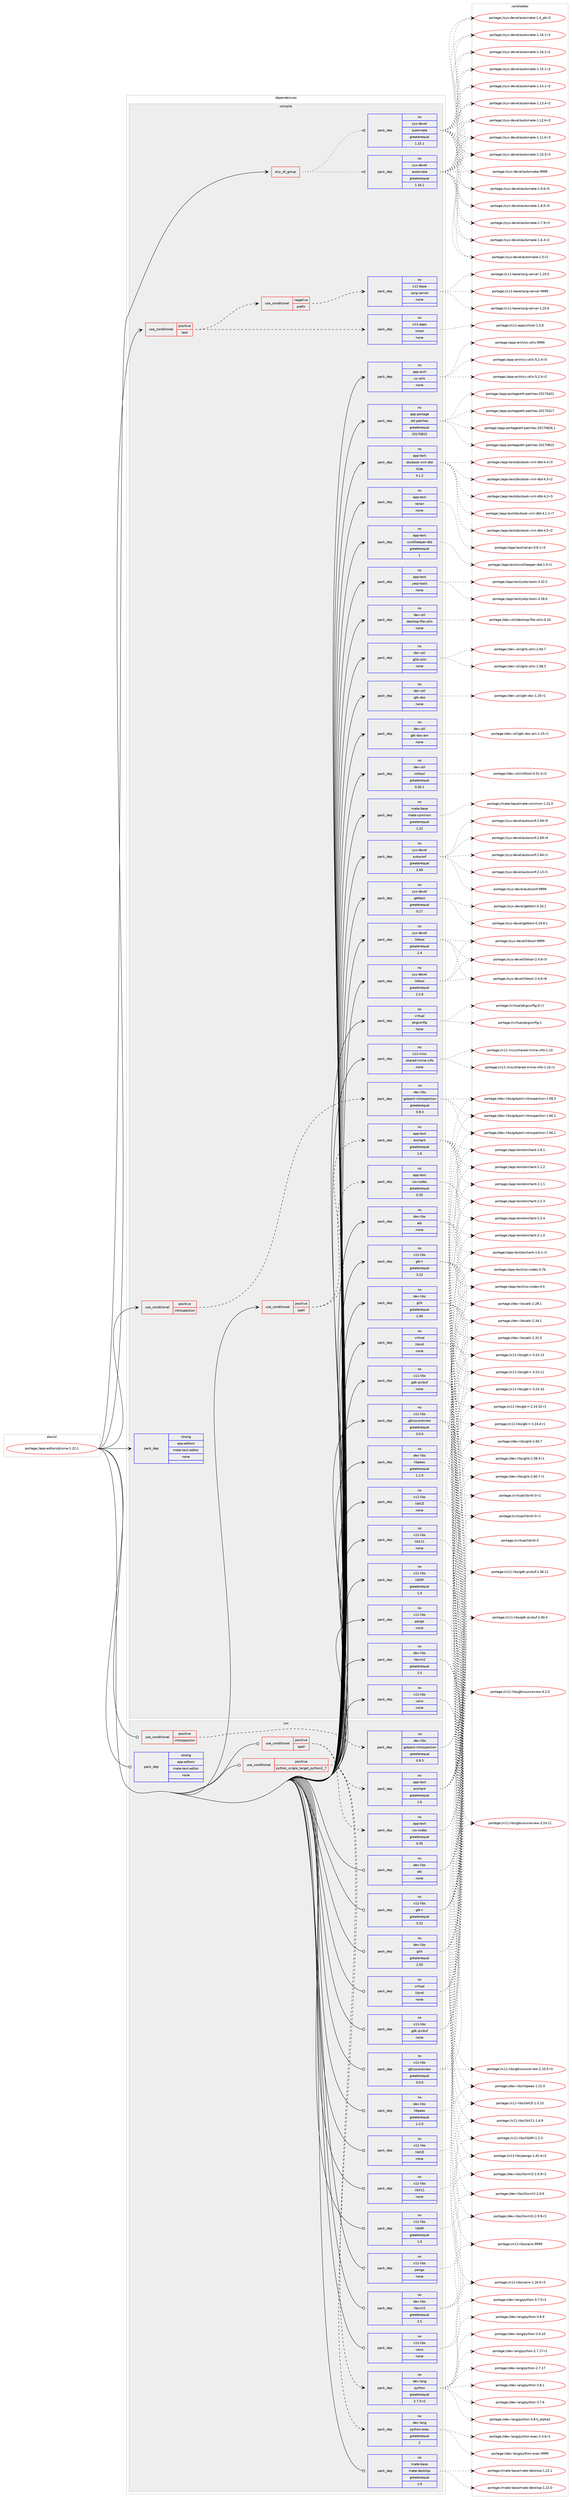 digraph prolog {

# *************
# Graph options
# *************

newrank=true;
concentrate=true;
compound=true;
graph [rankdir=LR,fontname=Helvetica,fontsize=10,ranksep=1.5];#, ranksep=2.5, nodesep=0.2];
edge  [arrowhead=vee];
node  [fontname=Helvetica,fontsize=10];

# **********
# The ebuild
# **********

subgraph cluster_leftcol {
color=gray;
label=<<i>ebuild</i>>;
id [label="portage://app-editors/pluma-1.22.1", color=red, width=4, href="../app-editors/pluma-1.22.1.svg"];
}

# ****************
# The dependencies
# ****************

subgraph cluster_midcol {
color=gray;
label=<<i>dependencies</i>>;
subgraph cluster_compile {
fillcolor="#eeeeee";
style=filled;
label=<<i>compile</i>>;
subgraph any8142 {
dependency635535 [label=<<TABLE BORDER="0" CELLBORDER="1" CELLSPACING="0" CELLPADDING="4"><TR><TD CELLPADDING="10">any_of_group</TD></TR></TABLE>>, shape=none, color=red];subgraph pack477410 {
dependency635536 [label=<<TABLE BORDER="0" CELLBORDER="1" CELLSPACING="0" CELLPADDING="4" WIDTH="220"><TR><TD ROWSPAN="6" CELLPADDING="30">pack_dep</TD></TR><TR><TD WIDTH="110">no</TD></TR><TR><TD>sys-devel</TD></TR><TR><TD>automake</TD></TR><TR><TD>greaterequal</TD></TR><TR><TD>1.16.1</TD></TR></TABLE>>, shape=none, color=blue];
}
dependency635535:e -> dependency635536:w [weight=20,style="dotted",arrowhead="oinv"];
subgraph pack477411 {
dependency635537 [label=<<TABLE BORDER="0" CELLBORDER="1" CELLSPACING="0" CELLPADDING="4" WIDTH="220"><TR><TD ROWSPAN="6" CELLPADDING="30">pack_dep</TD></TR><TR><TD WIDTH="110">no</TD></TR><TR><TD>sys-devel</TD></TR><TR><TD>automake</TD></TR><TR><TD>greaterequal</TD></TR><TR><TD>1.15.1</TD></TR></TABLE>>, shape=none, color=blue];
}
dependency635535:e -> dependency635537:w [weight=20,style="dotted",arrowhead="oinv"];
}
id:e -> dependency635535:w [weight=20,style="solid",arrowhead="vee"];
subgraph cond149694 {
dependency635538 [label=<<TABLE BORDER="0" CELLBORDER="1" CELLSPACING="0" CELLPADDING="4"><TR><TD ROWSPAN="3" CELLPADDING="10">use_conditional</TD></TR><TR><TD>positive</TD></TR><TR><TD>introspection</TD></TR></TABLE>>, shape=none, color=red];
subgraph pack477412 {
dependency635539 [label=<<TABLE BORDER="0" CELLBORDER="1" CELLSPACING="0" CELLPADDING="4" WIDTH="220"><TR><TD ROWSPAN="6" CELLPADDING="30">pack_dep</TD></TR><TR><TD WIDTH="110">no</TD></TR><TR><TD>dev-libs</TD></TR><TR><TD>gobject-introspection</TD></TR><TR><TD>greaterequal</TD></TR><TR><TD>0.9.3</TD></TR></TABLE>>, shape=none, color=blue];
}
dependency635538:e -> dependency635539:w [weight=20,style="dashed",arrowhead="vee"];
}
id:e -> dependency635538:w [weight=20,style="solid",arrowhead="vee"];
subgraph cond149695 {
dependency635540 [label=<<TABLE BORDER="0" CELLBORDER="1" CELLSPACING="0" CELLPADDING="4"><TR><TD ROWSPAN="3" CELLPADDING="10">use_conditional</TD></TR><TR><TD>positive</TD></TR><TR><TD>spell</TD></TR></TABLE>>, shape=none, color=red];
subgraph pack477413 {
dependency635541 [label=<<TABLE BORDER="0" CELLBORDER="1" CELLSPACING="0" CELLPADDING="4" WIDTH="220"><TR><TD ROWSPAN="6" CELLPADDING="30">pack_dep</TD></TR><TR><TD WIDTH="110">no</TD></TR><TR><TD>app-text</TD></TR><TR><TD>enchant</TD></TR><TR><TD>greaterequal</TD></TR><TR><TD>1.6</TD></TR></TABLE>>, shape=none, color=blue];
}
dependency635540:e -> dependency635541:w [weight=20,style="dashed",arrowhead="vee"];
subgraph pack477414 {
dependency635542 [label=<<TABLE BORDER="0" CELLBORDER="1" CELLSPACING="0" CELLPADDING="4" WIDTH="220"><TR><TD ROWSPAN="6" CELLPADDING="30">pack_dep</TD></TR><TR><TD WIDTH="110">no</TD></TR><TR><TD>app-text</TD></TR><TR><TD>iso-codes</TD></TR><TR><TD>greaterequal</TD></TR><TR><TD>0.35</TD></TR></TABLE>>, shape=none, color=blue];
}
dependency635540:e -> dependency635542:w [weight=20,style="dashed",arrowhead="vee"];
}
id:e -> dependency635540:w [weight=20,style="solid",arrowhead="vee"];
subgraph cond149696 {
dependency635543 [label=<<TABLE BORDER="0" CELLBORDER="1" CELLSPACING="0" CELLPADDING="4"><TR><TD ROWSPAN="3" CELLPADDING="10">use_conditional</TD></TR><TR><TD>positive</TD></TR><TR><TD>test</TD></TR></TABLE>>, shape=none, color=red];
subgraph cond149697 {
dependency635544 [label=<<TABLE BORDER="0" CELLBORDER="1" CELLSPACING="0" CELLPADDING="4"><TR><TD ROWSPAN="3" CELLPADDING="10">use_conditional</TD></TR><TR><TD>negative</TD></TR><TR><TD>prefix</TD></TR></TABLE>>, shape=none, color=red];
subgraph pack477415 {
dependency635545 [label=<<TABLE BORDER="0" CELLBORDER="1" CELLSPACING="0" CELLPADDING="4" WIDTH="220"><TR><TD ROWSPAN="6" CELLPADDING="30">pack_dep</TD></TR><TR><TD WIDTH="110">no</TD></TR><TR><TD>x11-base</TD></TR><TR><TD>xorg-server</TD></TR><TR><TD>none</TD></TR><TR><TD></TD></TR></TABLE>>, shape=none, color=blue];
}
dependency635544:e -> dependency635545:w [weight=20,style="dashed",arrowhead="vee"];
}
dependency635543:e -> dependency635544:w [weight=20,style="dashed",arrowhead="vee"];
subgraph pack477416 {
dependency635546 [label=<<TABLE BORDER="0" CELLBORDER="1" CELLSPACING="0" CELLPADDING="4" WIDTH="220"><TR><TD ROWSPAN="6" CELLPADDING="30">pack_dep</TD></TR><TR><TD WIDTH="110">no</TD></TR><TR><TD>x11-apps</TD></TR><TR><TD>xhost</TD></TR><TR><TD>none</TD></TR><TR><TD></TD></TR></TABLE>>, shape=none, color=blue];
}
dependency635543:e -> dependency635546:w [weight=20,style="dashed",arrowhead="vee"];
}
id:e -> dependency635543:w [weight=20,style="solid",arrowhead="vee"];
subgraph pack477417 {
dependency635547 [label=<<TABLE BORDER="0" CELLBORDER="1" CELLSPACING="0" CELLPADDING="4" WIDTH="220"><TR><TD ROWSPAN="6" CELLPADDING="30">pack_dep</TD></TR><TR><TD WIDTH="110">no</TD></TR><TR><TD>app-arch</TD></TR><TR><TD>xz-utils</TD></TR><TR><TD>none</TD></TR><TR><TD></TD></TR></TABLE>>, shape=none, color=blue];
}
id:e -> dependency635547:w [weight=20,style="solid",arrowhead="vee"];
subgraph pack477418 {
dependency635548 [label=<<TABLE BORDER="0" CELLBORDER="1" CELLSPACING="0" CELLPADDING="4" WIDTH="220"><TR><TD ROWSPAN="6" CELLPADDING="30">pack_dep</TD></TR><TR><TD WIDTH="110">no</TD></TR><TR><TD>app-portage</TD></TR><TR><TD>elt-patches</TD></TR><TR><TD>greaterequal</TD></TR><TR><TD>20170815</TD></TR></TABLE>>, shape=none, color=blue];
}
id:e -> dependency635548:w [weight=20,style="solid",arrowhead="vee"];
subgraph pack477419 {
dependency635549 [label=<<TABLE BORDER="0" CELLBORDER="1" CELLSPACING="0" CELLPADDING="4" WIDTH="220"><TR><TD ROWSPAN="6" CELLPADDING="30">pack_dep</TD></TR><TR><TD WIDTH="110">no</TD></TR><TR><TD>app-text</TD></TR><TR><TD>docbook-xml-dtd</TD></TR><TR><TD>tilde</TD></TR><TR><TD>4.1.2</TD></TR></TABLE>>, shape=none, color=blue];
}
id:e -> dependency635549:w [weight=20,style="solid",arrowhead="vee"];
subgraph pack477420 {
dependency635550 [label=<<TABLE BORDER="0" CELLBORDER="1" CELLSPACING="0" CELLPADDING="4" WIDTH="220"><TR><TD ROWSPAN="6" CELLPADDING="30">pack_dep</TD></TR><TR><TD WIDTH="110">no</TD></TR><TR><TD>app-text</TD></TR><TR><TD>rarian</TD></TR><TR><TD>none</TD></TR><TR><TD></TD></TR></TABLE>>, shape=none, color=blue];
}
id:e -> dependency635550:w [weight=20,style="solid",arrowhead="vee"];
subgraph pack477421 {
dependency635551 [label=<<TABLE BORDER="0" CELLBORDER="1" CELLSPACING="0" CELLPADDING="4" WIDTH="220"><TR><TD ROWSPAN="6" CELLPADDING="30">pack_dep</TD></TR><TR><TD WIDTH="110">no</TD></TR><TR><TD>app-text</TD></TR><TR><TD>scrollkeeper-dtd</TD></TR><TR><TD>greaterequal</TD></TR><TR><TD>1</TD></TR></TABLE>>, shape=none, color=blue];
}
id:e -> dependency635551:w [weight=20,style="solid",arrowhead="vee"];
subgraph pack477422 {
dependency635552 [label=<<TABLE BORDER="0" CELLBORDER="1" CELLSPACING="0" CELLPADDING="4" WIDTH="220"><TR><TD ROWSPAN="6" CELLPADDING="30">pack_dep</TD></TR><TR><TD WIDTH="110">no</TD></TR><TR><TD>app-text</TD></TR><TR><TD>yelp-tools</TD></TR><TR><TD>none</TD></TR><TR><TD></TD></TR></TABLE>>, shape=none, color=blue];
}
id:e -> dependency635552:w [weight=20,style="solid",arrowhead="vee"];
subgraph pack477423 {
dependency635553 [label=<<TABLE BORDER="0" CELLBORDER="1" CELLSPACING="0" CELLPADDING="4" WIDTH="220"><TR><TD ROWSPAN="6" CELLPADDING="30">pack_dep</TD></TR><TR><TD WIDTH="110">no</TD></TR><TR><TD>dev-libs</TD></TR><TR><TD>atk</TD></TR><TR><TD>none</TD></TR><TR><TD></TD></TR></TABLE>>, shape=none, color=blue];
}
id:e -> dependency635553:w [weight=20,style="solid",arrowhead="vee"];
subgraph pack477424 {
dependency635554 [label=<<TABLE BORDER="0" CELLBORDER="1" CELLSPACING="0" CELLPADDING="4" WIDTH="220"><TR><TD ROWSPAN="6" CELLPADDING="30">pack_dep</TD></TR><TR><TD WIDTH="110">no</TD></TR><TR><TD>dev-libs</TD></TR><TR><TD>glib</TD></TR><TR><TD>greaterequal</TD></TR><TR><TD>2.50</TD></TR></TABLE>>, shape=none, color=blue];
}
id:e -> dependency635554:w [weight=20,style="solid",arrowhead="vee"];
subgraph pack477425 {
dependency635555 [label=<<TABLE BORDER="0" CELLBORDER="1" CELLSPACING="0" CELLPADDING="4" WIDTH="220"><TR><TD ROWSPAN="6" CELLPADDING="30">pack_dep</TD></TR><TR><TD WIDTH="110">no</TD></TR><TR><TD>dev-libs</TD></TR><TR><TD>libpeas</TD></TR><TR><TD>greaterequal</TD></TR><TR><TD>1.2.0</TD></TR></TABLE>>, shape=none, color=blue];
}
id:e -> dependency635555:w [weight=20,style="solid",arrowhead="vee"];
subgraph pack477426 {
dependency635556 [label=<<TABLE BORDER="0" CELLBORDER="1" CELLSPACING="0" CELLPADDING="4" WIDTH="220"><TR><TD ROWSPAN="6" CELLPADDING="30">pack_dep</TD></TR><TR><TD WIDTH="110">no</TD></TR><TR><TD>dev-libs</TD></TR><TR><TD>libxml2</TD></TR><TR><TD>greaterequal</TD></TR><TR><TD>2.5</TD></TR></TABLE>>, shape=none, color=blue];
}
id:e -> dependency635556:w [weight=20,style="solid",arrowhead="vee"];
subgraph pack477427 {
dependency635557 [label=<<TABLE BORDER="0" CELLBORDER="1" CELLSPACING="0" CELLPADDING="4" WIDTH="220"><TR><TD ROWSPAN="6" CELLPADDING="30">pack_dep</TD></TR><TR><TD WIDTH="110">no</TD></TR><TR><TD>dev-util</TD></TR><TR><TD>desktop-file-utils</TD></TR><TR><TD>none</TD></TR><TR><TD></TD></TR></TABLE>>, shape=none, color=blue];
}
id:e -> dependency635557:w [weight=20,style="solid",arrowhead="vee"];
subgraph pack477428 {
dependency635558 [label=<<TABLE BORDER="0" CELLBORDER="1" CELLSPACING="0" CELLPADDING="4" WIDTH="220"><TR><TD ROWSPAN="6" CELLPADDING="30">pack_dep</TD></TR><TR><TD WIDTH="110">no</TD></TR><TR><TD>dev-util</TD></TR><TR><TD>glib-utils</TD></TR><TR><TD>none</TD></TR><TR><TD></TD></TR></TABLE>>, shape=none, color=blue];
}
id:e -> dependency635558:w [weight=20,style="solid",arrowhead="vee"];
subgraph pack477429 {
dependency635559 [label=<<TABLE BORDER="0" CELLBORDER="1" CELLSPACING="0" CELLPADDING="4" WIDTH="220"><TR><TD ROWSPAN="6" CELLPADDING="30">pack_dep</TD></TR><TR><TD WIDTH="110">no</TD></TR><TR><TD>dev-util</TD></TR><TR><TD>gtk-doc</TD></TR><TR><TD>none</TD></TR><TR><TD></TD></TR></TABLE>>, shape=none, color=blue];
}
id:e -> dependency635559:w [weight=20,style="solid",arrowhead="vee"];
subgraph pack477430 {
dependency635560 [label=<<TABLE BORDER="0" CELLBORDER="1" CELLSPACING="0" CELLPADDING="4" WIDTH="220"><TR><TD ROWSPAN="6" CELLPADDING="30">pack_dep</TD></TR><TR><TD WIDTH="110">no</TD></TR><TR><TD>dev-util</TD></TR><TR><TD>gtk-doc-am</TD></TR><TR><TD>none</TD></TR><TR><TD></TD></TR></TABLE>>, shape=none, color=blue];
}
id:e -> dependency635560:w [weight=20,style="solid",arrowhead="vee"];
subgraph pack477431 {
dependency635561 [label=<<TABLE BORDER="0" CELLBORDER="1" CELLSPACING="0" CELLPADDING="4" WIDTH="220"><TR><TD ROWSPAN="6" CELLPADDING="30">pack_dep</TD></TR><TR><TD WIDTH="110">no</TD></TR><TR><TD>dev-util</TD></TR><TR><TD>intltool</TD></TR><TR><TD>greaterequal</TD></TR><TR><TD>0.50.1</TD></TR></TABLE>>, shape=none, color=blue];
}
id:e -> dependency635561:w [weight=20,style="solid",arrowhead="vee"];
subgraph pack477432 {
dependency635562 [label=<<TABLE BORDER="0" CELLBORDER="1" CELLSPACING="0" CELLPADDING="4" WIDTH="220"><TR><TD ROWSPAN="6" CELLPADDING="30">pack_dep</TD></TR><TR><TD WIDTH="110">no</TD></TR><TR><TD>mate-base</TD></TR><TR><TD>mate-common</TD></TR><TR><TD>greaterequal</TD></TR><TR><TD>1.22</TD></TR></TABLE>>, shape=none, color=blue];
}
id:e -> dependency635562:w [weight=20,style="solid",arrowhead="vee"];
subgraph pack477433 {
dependency635563 [label=<<TABLE BORDER="0" CELLBORDER="1" CELLSPACING="0" CELLPADDING="4" WIDTH="220"><TR><TD ROWSPAN="6" CELLPADDING="30">pack_dep</TD></TR><TR><TD WIDTH="110">no</TD></TR><TR><TD>sys-devel</TD></TR><TR><TD>autoconf</TD></TR><TR><TD>greaterequal</TD></TR><TR><TD>2.69</TD></TR></TABLE>>, shape=none, color=blue];
}
id:e -> dependency635563:w [weight=20,style="solid",arrowhead="vee"];
subgraph pack477434 {
dependency635564 [label=<<TABLE BORDER="0" CELLBORDER="1" CELLSPACING="0" CELLPADDING="4" WIDTH="220"><TR><TD ROWSPAN="6" CELLPADDING="30">pack_dep</TD></TR><TR><TD WIDTH="110">no</TD></TR><TR><TD>sys-devel</TD></TR><TR><TD>gettext</TD></TR><TR><TD>greaterequal</TD></TR><TR><TD>0.17</TD></TR></TABLE>>, shape=none, color=blue];
}
id:e -> dependency635564:w [weight=20,style="solid",arrowhead="vee"];
subgraph pack477435 {
dependency635565 [label=<<TABLE BORDER="0" CELLBORDER="1" CELLSPACING="0" CELLPADDING="4" WIDTH="220"><TR><TD ROWSPAN="6" CELLPADDING="30">pack_dep</TD></TR><TR><TD WIDTH="110">no</TD></TR><TR><TD>sys-devel</TD></TR><TR><TD>libtool</TD></TR><TR><TD>greaterequal</TD></TR><TR><TD>2.2.6</TD></TR></TABLE>>, shape=none, color=blue];
}
id:e -> dependency635565:w [weight=20,style="solid",arrowhead="vee"];
subgraph pack477436 {
dependency635566 [label=<<TABLE BORDER="0" CELLBORDER="1" CELLSPACING="0" CELLPADDING="4" WIDTH="220"><TR><TD ROWSPAN="6" CELLPADDING="30">pack_dep</TD></TR><TR><TD WIDTH="110">no</TD></TR><TR><TD>sys-devel</TD></TR><TR><TD>libtool</TD></TR><TR><TD>greaterequal</TD></TR><TR><TD>2.4</TD></TR></TABLE>>, shape=none, color=blue];
}
id:e -> dependency635566:w [weight=20,style="solid",arrowhead="vee"];
subgraph pack477437 {
dependency635567 [label=<<TABLE BORDER="0" CELLBORDER="1" CELLSPACING="0" CELLPADDING="4" WIDTH="220"><TR><TD ROWSPAN="6" CELLPADDING="30">pack_dep</TD></TR><TR><TD WIDTH="110">no</TD></TR><TR><TD>virtual</TD></TR><TR><TD>libintl</TD></TR><TR><TD>none</TD></TR><TR><TD></TD></TR></TABLE>>, shape=none, color=blue];
}
id:e -> dependency635567:w [weight=20,style="solid",arrowhead="vee"];
subgraph pack477438 {
dependency635568 [label=<<TABLE BORDER="0" CELLBORDER="1" CELLSPACING="0" CELLPADDING="4" WIDTH="220"><TR><TD ROWSPAN="6" CELLPADDING="30">pack_dep</TD></TR><TR><TD WIDTH="110">no</TD></TR><TR><TD>virtual</TD></TR><TR><TD>pkgconfig</TD></TR><TR><TD>none</TD></TR><TR><TD></TD></TR></TABLE>>, shape=none, color=blue];
}
id:e -> dependency635568:w [weight=20,style="solid",arrowhead="vee"];
subgraph pack477439 {
dependency635569 [label=<<TABLE BORDER="0" CELLBORDER="1" CELLSPACING="0" CELLPADDING="4" WIDTH="220"><TR><TD ROWSPAN="6" CELLPADDING="30">pack_dep</TD></TR><TR><TD WIDTH="110">no</TD></TR><TR><TD>x11-libs</TD></TR><TR><TD>cairo</TD></TR><TR><TD>none</TD></TR><TR><TD></TD></TR></TABLE>>, shape=none, color=blue];
}
id:e -> dependency635569:w [weight=20,style="solid",arrowhead="vee"];
subgraph pack477440 {
dependency635570 [label=<<TABLE BORDER="0" CELLBORDER="1" CELLSPACING="0" CELLPADDING="4" WIDTH="220"><TR><TD ROWSPAN="6" CELLPADDING="30">pack_dep</TD></TR><TR><TD WIDTH="110">no</TD></TR><TR><TD>x11-libs</TD></TR><TR><TD>gdk-pixbuf</TD></TR><TR><TD>none</TD></TR><TR><TD></TD></TR></TABLE>>, shape=none, color=blue];
}
id:e -> dependency635570:w [weight=20,style="solid",arrowhead="vee"];
subgraph pack477441 {
dependency635571 [label=<<TABLE BORDER="0" CELLBORDER="1" CELLSPACING="0" CELLPADDING="4" WIDTH="220"><TR><TD ROWSPAN="6" CELLPADDING="30">pack_dep</TD></TR><TR><TD WIDTH="110">no</TD></TR><TR><TD>x11-libs</TD></TR><TR><TD>gtk+</TD></TR><TR><TD>greaterequal</TD></TR><TR><TD>3.22</TD></TR></TABLE>>, shape=none, color=blue];
}
id:e -> dependency635571:w [weight=20,style="solid",arrowhead="vee"];
subgraph pack477442 {
dependency635572 [label=<<TABLE BORDER="0" CELLBORDER="1" CELLSPACING="0" CELLPADDING="4" WIDTH="220"><TR><TD ROWSPAN="6" CELLPADDING="30">pack_dep</TD></TR><TR><TD WIDTH="110">no</TD></TR><TR><TD>x11-libs</TD></TR><TR><TD>gtksourceview</TD></TR><TR><TD>greaterequal</TD></TR><TR><TD>3.0.0</TD></TR></TABLE>>, shape=none, color=blue];
}
id:e -> dependency635572:w [weight=20,style="solid",arrowhead="vee"];
subgraph pack477443 {
dependency635573 [label=<<TABLE BORDER="0" CELLBORDER="1" CELLSPACING="0" CELLPADDING="4" WIDTH="220"><TR><TD ROWSPAN="6" CELLPADDING="30">pack_dep</TD></TR><TR><TD WIDTH="110">no</TD></TR><TR><TD>x11-libs</TD></TR><TR><TD>libICE</TD></TR><TR><TD>none</TD></TR><TR><TD></TD></TR></TABLE>>, shape=none, color=blue];
}
id:e -> dependency635573:w [weight=20,style="solid",arrowhead="vee"];
subgraph pack477444 {
dependency635574 [label=<<TABLE BORDER="0" CELLBORDER="1" CELLSPACING="0" CELLPADDING="4" WIDTH="220"><TR><TD ROWSPAN="6" CELLPADDING="30">pack_dep</TD></TR><TR><TD WIDTH="110">no</TD></TR><TR><TD>x11-libs</TD></TR><TR><TD>libSM</TD></TR><TR><TD>greaterequal</TD></TR><TR><TD>1.0</TD></TR></TABLE>>, shape=none, color=blue];
}
id:e -> dependency635574:w [weight=20,style="solid",arrowhead="vee"];
subgraph pack477445 {
dependency635575 [label=<<TABLE BORDER="0" CELLBORDER="1" CELLSPACING="0" CELLPADDING="4" WIDTH="220"><TR><TD ROWSPAN="6" CELLPADDING="30">pack_dep</TD></TR><TR><TD WIDTH="110">no</TD></TR><TR><TD>x11-libs</TD></TR><TR><TD>libX11</TD></TR><TR><TD>none</TD></TR><TR><TD></TD></TR></TABLE>>, shape=none, color=blue];
}
id:e -> dependency635575:w [weight=20,style="solid",arrowhead="vee"];
subgraph pack477446 {
dependency635576 [label=<<TABLE BORDER="0" CELLBORDER="1" CELLSPACING="0" CELLPADDING="4" WIDTH="220"><TR><TD ROWSPAN="6" CELLPADDING="30">pack_dep</TD></TR><TR><TD WIDTH="110">no</TD></TR><TR><TD>x11-libs</TD></TR><TR><TD>pango</TD></TR><TR><TD>none</TD></TR><TR><TD></TD></TR></TABLE>>, shape=none, color=blue];
}
id:e -> dependency635576:w [weight=20,style="solid",arrowhead="vee"];
subgraph pack477447 {
dependency635577 [label=<<TABLE BORDER="0" CELLBORDER="1" CELLSPACING="0" CELLPADDING="4" WIDTH="220"><TR><TD ROWSPAN="6" CELLPADDING="30">pack_dep</TD></TR><TR><TD WIDTH="110">no</TD></TR><TR><TD>x11-misc</TD></TR><TR><TD>shared-mime-info</TD></TR><TR><TD>none</TD></TR><TR><TD></TD></TR></TABLE>>, shape=none, color=blue];
}
id:e -> dependency635577:w [weight=20,style="solid",arrowhead="vee"];
subgraph pack477448 {
dependency635578 [label=<<TABLE BORDER="0" CELLBORDER="1" CELLSPACING="0" CELLPADDING="4" WIDTH="220"><TR><TD ROWSPAN="6" CELLPADDING="30">pack_dep</TD></TR><TR><TD WIDTH="110">strong</TD></TR><TR><TD>app-editors</TD></TR><TR><TD>mate-text-editor</TD></TR><TR><TD>none</TD></TR><TR><TD></TD></TR></TABLE>>, shape=none, color=blue];
}
id:e -> dependency635578:w [weight=20,style="solid",arrowhead="vee"];
}
subgraph cluster_compileandrun {
fillcolor="#eeeeee";
style=filled;
label=<<i>compile and run</i>>;
}
subgraph cluster_run {
fillcolor="#eeeeee";
style=filled;
label=<<i>run</i>>;
subgraph cond149698 {
dependency635579 [label=<<TABLE BORDER="0" CELLBORDER="1" CELLSPACING="0" CELLPADDING="4"><TR><TD ROWSPAN="3" CELLPADDING="10">use_conditional</TD></TR><TR><TD>positive</TD></TR><TR><TD>introspection</TD></TR></TABLE>>, shape=none, color=red];
subgraph pack477449 {
dependency635580 [label=<<TABLE BORDER="0" CELLBORDER="1" CELLSPACING="0" CELLPADDING="4" WIDTH="220"><TR><TD ROWSPAN="6" CELLPADDING="30">pack_dep</TD></TR><TR><TD WIDTH="110">no</TD></TR><TR><TD>dev-libs</TD></TR><TR><TD>gobject-introspection</TD></TR><TR><TD>greaterequal</TD></TR><TR><TD>0.9.3</TD></TR></TABLE>>, shape=none, color=blue];
}
dependency635579:e -> dependency635580:w [weight=20,style="dashed",arrowhead="vee"];
}
id:e -> dependency635579:w [weight=20,style="solid",arrowhead="odot"];
subgraph cond149699 {
dependency635581 [label=<<TABLE BORDER="0" CELLBORDER="1" CELLSPACING="0" CELLPADDING="4"><TR><TD ROWSPAN="3" CELLPADDING="10">use_conditional</TD></TR><TR><TD>positive</TD></TR><TR><TD>python_single_target_python2_7</TD></TR></TABLE>>, shape=none, color=red];
subgraph pack477450 {
dependency635582 [label=<<TABLE BORDER="0" CELLBORDER="1" CELLSPACING="0" CELLPADDING="4" WIDTH="220"><TR><TD ROWSPAN="6" CELLPADDING="30">pack_dep</TD></TR><TR><TD WIDTH="110">no</TD></TR><TR><TD>dev-lang</TD></TR><TR><TD>python</TD></TR><TR><TD>greaterequal</TD></TR><TR><TD>2.7.5-r2</TD></TR></TABLE>>, shape=none, color=blue];
}
dependency635581:e -> dependency635582:w [weight=20,style="dashed",arrowhead="vee"];
subgraph pack477451 {
dependency635583 [label=<<TABLE BORDER="0" CELLBORDER="1" CELLSPACING="0" CELLPADDING="4" WIDTH="220"><TR><TD ROWSPAN="6" CELLPADDING="30">pack_dep</TD></TR><TR><TD WIDTH="110">no</TD></TR><TR><TD>dev-lang</TD></TR><TR><TD>python-exec</TD></TR><TR><TD>greaterequal</TD></TR><TR><TD>2</TD></TR></TABLE>>, shape=none, color=blue];
}
dependency635581:e -> dependency635583:w [weight=20,style="dashed",arrowhead="vee"];
}
id:e -> dependency635581:w [weight=20,style="solid",arrowhead="odot"];
subgraph cond149700 {
dependency635584 [label=<<TABLE BORDER="0" CELLBORDER="1" CELLSPACING="0" CELLPADDING="4"><TR><TD ROWSPAN="3" CELLPADDING="10">use_conditional</TD></TR><TR><TD>positive</TD></TR><TR><TD>spell</TD></TR></TABLE>>, shape=none, color=red];
subgraph pack477452 {
dependency635585 [label=<<TABLE BORDER="0" CELLBORDER="1" CELLSPACING="0" CELLPADDING="4" WIDTH="220"><TR><TD ROWSPAN="6" CELLPADDING="30">pack_dep</TD></TR><TR><TD WIDTH="110">no</TD></TR><TR><TD>app-text</TD></TR><TR><TD>enchant</TD></TR><TR><TD>greaterequal</TD></TR><TR><TD>1.6</TD></TR></TABLE>>, shape=none, color=blue];
}
dependency635584:e -> dependency635585:w [weight=20,style="dashed",arrowhead="vee"];
subgraph pack477453 {
dependency635586 [label=<<TABLE BORDER="0" CELLBORDER="1" CELLSPACING="0" CELLPADDING="4" WIDTH="220"><TR><TD ROWSPAN="6" CELLPADDING="30">pack_dep</TD></TR><TR><TD WIDTH="110">no</TD></TR><TR><TD>app-text</TD></TR><TR><TD>iso-codes</TD></TR><TR><TD>greaterequal</TD></TR><TR><TD>0.35</TD></TR></TABLE>>, shape=none, color=blue];
}
dependency635584:e -> dependency635586:w [weight=20,style="dashed",arrowhead="vee"];
}
id:e -> dependency635584:w [weight=20,style="solid",arrowhead="odot"];
subgraph pack477454 {
dependency635587 [label=<<TABLE BORDER="0" CELLBORDER="1" CELLSPACING="0" CELLPADDING="4" WIDTH="220"><TR><TD ROWSPAN="6" CELLPADDING="30">pack_dep</TD></TR><TR><TD WIDTH="110">no</TD></TR><TR><TD>dev-libs</TD></TR><TR><TD>atk</TD></TR><TR><TD>none</TD></TR><TR><TD></TD></TR></TABLE>>, shape=none, color=blue];
}
id:e -> dependency635587:w [weight=20,style="solid",arrowhead="odot"];
subgraph pack477455 {
dependency635588 [label=<<TABLE BORDER="0" CELLBORDER="1" CELLSPACING="0" CELLPADDING="4" WIDTH="220"><TR><TD ROWSPAN="6" CELLPADDING="30">pack_dep</TD></TR><TR><TD WIDTH="110">no</TD></TR><TR><TD>dev-libs</TD></TR><TR><TD>glib</TD></TR><TR><TD>greaterequal</TD></TR><TR><TD>2.50</TD></TR></TABLE>>, shape=none, color=blue];
}
id:e -> dependency635588:w [weight=20,style="solid",arrowhead="odot"];
subgraph pack477456 {
dependency635589 [label=<<TABLE BORDER="0" CELLBORDER="1" CELLSPACING="0" CELLPADDING="4" WIDTH="220"><TR><TD ROWSPAN="6" CELLPADDING="30">pack_dep</TD></TR><TR><TD WIDTH="110">no</TD></TR><TR><TD>dev-libs</TD></TR><TR><TD>libpeas</TD></TR><TR><TD>greaterequal</TD></TR><TR><TD>1.2.0</TD></TR></TABLE>>, shape=none, color=blue];
}
id:e -> dependency635589:w [weight=20,style="solid",arrowhead="odot"];
subgraph pack477457 {
dependency635590 [label=<<TABLE BORDER="0" CELLBORDER="1" CELLSPACING="0" CELLPADDING="4" WIDTH="220"><TR><TD ROWSPAN="6" CELLPADDING="30">pack_dep</TD></TR><TR><TD WIDTH="110">no</TD></TR><TR><TD>dev-libs</TD></TR><TR><TD>libxml2</TD></TR><TR><TD>greaterequal</TD></TR><TR><TD>2.5</TD></TR></TABLE>>, shape=none, color=blue];
}
id:e -> dependency635590:w [weight=20,style="solid",arrowhead="odot"];
subgraph pack477458 {
dependency635591 [label=<<TABLE BORDER="0" CELLBORDER="1" CELLSPACING="0" CELLPADDING="4" WIDTH="220"><TR><TD ROWSPAN="6" CELLPADDING="30">pack_dep</TD></TR><TR><TD WIDTH="110">no</TD></TR><TR><TD>mate-base</TD></TR><TR><TD>mate-desktop</TD></TR><TR><TD>greaterequal</TD></TR><TR><TD>1.9</TD></TR></TABLE>>, shape=none, color=blue];
}
id:e -> dependency635591:w [weight=20,style="solid",arrowhead="odot"];
subgraph pack477459 {
dependency635592 [label=<<TABLE BORDER="0" CELLBORDER="1" CELLSPACING="0" CELLPADDING="4" WIDTH="220"><TR><TD ROWSPAN="6" CELLPADDING="30">pack_dep</TD></TR><TR><TD WIDTH="110">no</TD></TR><TR><TD>virtual</TD></TR><TR><TD>libintl</TD></TR><TR><TD>none</TD></TR><TR><TD></TD></TR></TABLE>>, shape=none, color=blue];
}
id:e -> dependency635592:w [weight=20,style="solid",arrowhead="odot"];
subgraph pack477460 {
dependency635593 [label=<<TABLE BORDER="0" CELLBORDER="1" CELLSPACING="0" CELLPADDING="4" WIDTH="220"><TR><TD ROWSPAN="6" CELLPADDING="30">pack_dep</TD></TR><TR><TD WIDTH="110">no</TD></TR><TR><TD>x11-libs</TD></TR><TR><TD>cairo</TD></TR><TR><TD>none</TD></TR><TR><TD></TD></TR></TABLE>>, shape=none, color=blue];
}
id:e -> dependency635593:w [weight=20,style="solid",arrowhead="odot"];
subgraph pack477461 {
dependency635594 [label=<<TABLE BORDER="0" CELLBORDER="1" CELLSPACING="0" CELLPADDING="4" WIDTH="220"><TR><TD ROWSPAN="6" CELLPADDING="30">pack_dep</TD></TR><TR><TD WIDTH="110">no</TD></TR><TR><TD>x11-libs</TD></TR><TR><TD>gdk-pixbuf</TD></TR><TR><TD>none</TD></TR><TR><TD></TD></TR></TABLE>>, shape=none, color=blue];
}
id:e -> dependency635594:w [weight=20,style="solid",arrowhead="odot"];
subgraph pack477462 {
dependency635595 [label=<<TABLE BORDER="0" CELLBORDER="1" CELLSPACING="0" CELLPADDING="4" WIDTH="220"><TR><TD ROWSPAN="6" CELLPADDING="30">pack_dep</TD></TR><TR><TD WIDTH="110">no</TD></TR><TR><TD>x11-libs</TD></TR><TR><TD>gtk+</TD></TR><TR><TD>greaterequal</TD></TR><TR><TD>3.22</TD></TR></TABLE>>, shape=none, color=blue];
}
id:e -> dependency635595:w [weight=20,style="solid",arrowhead="odot"];
subgraph pack477463 {
dependency635596 [label=<<TABLE BORDER="0" CELLBORDER="1" CELLSPACING="0" CELLPADDING="4" WIDTH="220"><TR><TD ROWSPAN="6" CELLPADDING="30">pack_dep</TD></TR><TR><TD WIDTH="110">no</TD></TR><TR><TD>x11-libs</TD></TR><TR><TD>gtksourceview</TD></TR><TR><TD>greaterequal</TD></TR><TR><TD>3.0.0</TD></TR></TABLE>>, shape=none, color=blue];
}
id:e -> dependency635596:w [weight=20,style="solid",arrowhead="odot"];
subgraph pack477464 {
dependency635597 [label=<<TABLE BORDER="0" CELLBORDER="1" CELLSPACING="0" CELLPADDING="4" WIDTH="220"><TR><TD ROWSPAN="6" CELLPADDING="30">pack_dep</TD></TR><TR><TD WIDTH="110">no</TD></TR><TR><TD>x11-libs</TD></TR><TR><TD>libICE</TD></TR><TR><TD>none</TD></TR><TR><TD></TD></TR></TABLE>>, shape=none, color=blue];
}
id:e -> dependency635597:w [weight=20,style="solid",arrowhead="odot"];
subgraph pack477465 {
dependency635598 [label=<<TABLE BORDER="0" CELLBORDER="1" CELLSPACING="0" CELLPADDING="4" WIDTH="220"><TR><TD ROWSPAN="6" CELLPADDING="30">pack_dep</TD></TR><TR><TD WIDTH="110">no</TD></TR><TR><TD>x11-libs</TD></TR><TR><TD>libSM</TD></TR><TR><TD>greaterequal</TD></TR><TR><TD>1.0</TD></TR></TABLE>>, shape=none, color=blue];
}
id:e -> dependency635598:w [weight=20,style="solid",arrowhead="odot"];
subgraph pack477466 {
dependency635599 [label=<<TABLE BORDER="0" CELLBORDER="1" CELLSPACING="0" CELLPADDING="4" WIDTH="220"><TR><TD ROWSPAN="6" CELLPADDING="30">pack_dep</TD></TR><TR><TD WIDTH="110">no</TD></TR><TR><TD>x11-libs</TD></TR><TR><TD>libX11</TD></TR><TR><TD>none</TD></TR><TR><TD></TD></TR></TABLE>>, shape=none, color=blue];
}
id:e -> dependency635599:w [weight=20,style="solid",arrowhead="odot"];
subgraph pack477467 {
dependency635600 [label=<<TABLE BORDER="0" CELLBORDER="1" CELLSPACING="0" CELLPADDING="4" WIDTH="220"><TR><TD ROWSPAN="6" CELLPADDING="30">pack_dep</TD></TR><TR><TD WIDTH="110">no</TD></TR><TR><TD>x11-libs</TD></TR><TR><TD>pango</TD></TR><TR><TD>none</TD></TR><TR><TD></TD></TR></TABLE>>, shape=none, color=blue];
}
id:e -> dependency635600:w [weight=20,style="solid",arrowhead="odot"];
subgraph pack477468 {
dependency635601 [label=<<TABLE BORDER="0" CELLBORDER="1" CELLSPACING="0" CELLPADDING="4" WIDTH="220"><TR><TD ROWSPAN="6" CELLPADDING="30">pack_dep</TD></TR><TR><TD WIDTH="110">strong</TD></TR><TR><TD>app-editors</TD></TR><TR><TD>mate-text-editor</TD></TR><TR><TD>none</TD></TR><TR><TD></TD></TR></TABLE>>, shape=none, color=blue];
}
id:e -> dependency635601:w [weight=20,style="solid",arrowhead="odot"];
}
}

# **************
# The candidates
# **************

subgraph cluster_choices {
rank=same;
color=gray;
label=<<i>candidates</i>>;

subgraph choice477410 {
color=black;
nodesep=1;
choice115121115451001011181011084797117116111109971071014557575757 [label="portage://sys-devel/automake-9999", color=red, width=4,href="../sys-devel/automake-9999.svg"];
choice115121115451001011181011084797117116111109971071014549465746544511453 [label="portage://sys-devel/automake-1.9.6-r5", color=red, width=4,href="../sys-devel/automake-1.9.6-r5.svg"];
choice115121115451001011181011084797117116111109971071014549465646534511453 [label="portage://sys-devel/automake-1.8.5-r5", color=red, width=4,href="../sys-devel/automake-1.8.5-r5.svg"];
choice115121115451001011181011084797117116111109971071014549465546574511451 [label="portage://sys-devel/automake-1.7.9-r3", color=red, width=4,href="../sys-devel/automake-1.7.9-r3.svg"];
choice115121115451001011181011084797117116111109971071014549465446514511450 [label="portage://sys-devel/automake-1.6.3-r2", color=red, width=4,href="../sys-devel/automake-1.6.3-r2.svg"];
choice11512111545100101118101108479711711611110997107101454946534511450 [label="portage://sys-devel/automake-1.5-r2", color=red, width=4,href="../sys-devel/automake-1.5-r2.svg"];
choice115121115451001011181011084797117116111109971071014549465295112544511450 [label="portage://sys-devel/automake-1.4_p6-r2", color=red, width=4,href="../sys-devel/automake-1.4_p6-r2.svg"];
choice11512111545100101118101108479711711611110997107101454946495446494511450 [label="portage://sys-devel/automake-1.16.1-r2", color=red, width=4,href="../sys-devel/automake-1.16.1-r2.svg"];
choice11512111545100101118101108479711711611110997107101454946495446494511449 [label="portage://sys-devel/automake-1.16.1-r1", color=red, width=4,href="../sys-devel/automake-1.16.1-r1.svg"];
choice11512111545100101118101108479711711611110997107101454946495346494511450 [label="portage://sys-devel/automake-1.15.1-r2", color=red, width=4,href="../sys-devel/automake-1.15.1-r2.svg"];
choice11512111545100101118101108479711711611110997107101454946495246494511450 [label="portage://sys-devel/automake-1.14.1-r2", color=red, width=4,href="../sys-devel/automake-1.14.1-r2.svg"];
choice11512111545100101118101108479711711611110997107101454946495146524511450 [label="portage://sys-devel/automake-1.13.4-r2", color=red, width=4,href="../sys-devel/automake-1.13.4-r2.svg"];
choice11512111545100101118101108479711711611110997107101454946495046544511450 [label="portage://sys-devel/automake-1.12.6-r2", color=red, width=4,href="../sys-devel/automake-1.12.6-r2.svg"];
choice11512111545100101118101108479711711611110997107101454946494946544511451 [label="portage://sys-devel/automake-1.11.6-r3", color=red, width=4,href="../sys-devel/automake-1.11.6-r3.svg"];
choice11512111545100101118101108479711711611110997107101454946494846514511451 [label="portage://sys-devel/automake-1.10.3-r3", color=red, width=4,href="../sys-devel/automake-1.10.3-r3.svg"];
dependency635536:e -> choice115121115451001011181011084797117116111109971071014557575757:w [style=dotted,weight="100"];
dependency635536:e -> choice115121115451001011181011084797117116111109971071014549465746544511453:w [style=dotted,weight="100"];
dependency635536:e -> choice115121115451001011181011084797117116111109971071014549465646534511453:w [style=dotted,weight="100"];
dependency635536:e -> choice115121115451001011181011084797117116111109971071014549465546574511451:w [style=dotted,weight="100"];
dependency635536:e -> choice115121115451001011181011084797117116111109971071014549465446514511450:w [style=dotted,weight="100"];
dependency635536:e -> choice11512111545100101118101108479711711611110997107101454946534511450:w [style=dotted,weight="100"];
dependency635536:e -> choice115121115451001011181011084797117116111109971071014549465295112544511450:w [style=dotted,weight="100"];
dependency635536:e -> choice11512111545100101118101108479711711611110997107101454946495446494511450:w [style=dotted,weight="100"];
dependency635536:e -> choice11512111545100101118101108479711711611110997107101454946495446494511449:w [style=dotted,weight="100"];
dependency635536:e -> choice11512111545100101118101108479711711611110997107101454946495346494511450:w [style=dotted,weight="100"];
dependency635536:e -> choice11512111545100101118101108479711711611110997107101454946495246494511450:w [style=dotted,weight="100"];
dependency635536:e -> choice11512111545100101118101108479711711611110997107101454946495146524511450:w [style=dotted,weight="100"];
dependency635536:e -> choice11512111545100101118101108479711711611110997107101454946495046544511450:w [style=dotted,weight="100"];
dependency635536:e -> choice11512111545100101118101108479711711611110997107101454946494946544511451:w [style=dotted,weight="100"];
dependency635536:e -> choice11512111545100101118101108479711711611110997107101454946494846514511451:w [style=dotted,weight="100"];
}
subgraph choice477411 {
color=black;
nodesep=1;
choice115121115451001011181011084797117116111109971071014557575757 [label="portage://sys-devel/automake-9999", color=red, width=4,href="../sys-devel/automake-9999.svg"];
choice115121115451001011181011084797117116111109971071014549465746544511453 [label="portage://sys-devel/automake-1.9.6-r5", color=red, width=4,href="../sys-devel/automake-1.9.6-r5.svg"];
choice115121115451001011181011084797117116111109971071014549465646534511453 [label="portage://sys-devel/automake-1.8.5-r5", color=red, width=4,href="../sys-devel/automake-1.8.5-r5.svg"];
choice115121115451001011181011084797117116111109971071014549465546574511451 [label="portage://sys-devel/automake-1.7.9-r3", color=red, width=4,href="../sys-devel/automake-1.7.9-r3.svg"];
choice115121115451001011181011084797117116111109971071014549465446514511450 [label="portage://sys-devel/automake-1.6.3-r2", color=red, width=4,href="../sys-devel/automake-1.6.3-r2.svg"];
choice11512111545100101118101108479711711611110997107101454946534511450 [label="portage://sys-devel/automake-1.5-r2", color=red, width=4,href="../sys-devel/automake-1.5-r2.svg"];
choice115121115451001011181011084797117116111109971071014549465295112544511450 [label="portage://sys-devel/automake-1.4_p6-r2", color=red, width=4,href="../sys-devel/automake-1.4_p6-r2.svg"];
choice11512111545100101118101108479711711611110997107101454946495446494511450 [label="portage://sys-devel/automake-1.16.1-r2", color=red, width=4,href="../sys-devel/automake-1.16.1-r2.svg"];
choice11512111545100101118101108479711711611110997107101454946495446494511449 [label="portage://sys-devel/automake-1.16.1-r1", color=red, width=4,href="../sys-devel/automake-1.16.1-r1.svg"];
choice11512111545100101118101108479711711611110997107101454946495346494511450 [label="portage://sys-devel/automake-1.15.1-r2", color=red, width=4,href="../sys-devel/automake-1.15.1-r2.svg"];
choice11512111545100101118101108479711711611110997107101454946495246494511450 [label="portage://sys-devel/automake-1.14.1-r2", color=red, width=4,href="../sys-devel/automake-1.14.1-r2.svg"];
choice11512111545100101118101108479711711611110997107101454946495146524511450 [label="portage://sys-devel/automake-1.13.4-r2", color=red, width=4,href="../sys-devel/automake-1.13.4-r2.svg"];
choice11512111545100101118101108479711711611110997107101454946495046544511450 [label="portage://sys-devel/automake-1.12.6-r2", color=red, width=4,href="../sys-devel/automake-1.12.6-r2.svg"];
choice11512111545100101118101108479711711611110997107101454946494946544511451 [label="portage://sys-devel/automake-1.11.6-r3", color=red, width=4,href="../sys-devel/automake-1.11.6-r3.svg"];
choice11512111545100101118101108479711711611110997107101454946494846514511451 [label="portage://sys-devel/automake-1.10.3-r3", color=red, width=4,href="../sys-devel/automake-1.10.3-r3.svg"];
dependency635537:e -> choice115121115451001011181011084797117116111109971071014557575757:w [style=dotted,weight="100"];
dependency635537:e -> choice115121115451001011181011084797117116111109971071014549465746544511453:w [style=dotted,weight="100"];
dependency635537:e -> choice115121115451001011181011084797117116111109971071014549465646534511453:w [style=dotted,weight="100"];
dependency635537:e -> choice115121115451001011181011084797117116111109971071014549465546574511451:w [style=dotted,weight="100"];
dependency635537:e -> choice115121115451001011181011084797117116111109971071014549465446514511450:w [style=dotted,weight="100"];
dependency635537:e -> choice11512111545100101118101108479711711611110997107101454946534511450:w [style=dotted,weight="100"];
dependency635537:e -> choice115121115451001011181011084797117116111109971071014549465295112544511450:w [style=dotted,weight="100"];
dependency635537:e -> choice11512111545100101118101108479711711611110997107101454946495446494511450:w [style=dotted,weight="100"];
dependency635537:e -> choice11512111545100101118101108479711711611110997107101454946495446494511449:w [style=dotted,weight="100"];
dependency635537:e -> choice11512111545100101118101108479711711611110997107101454946495346494511450:w [style=dotted,weight="100"];
dependency635537:e -> choice11512111545100101118101108479711711611110997107101454946495246494511450:w [style=dotted,weight="100"];
dependency635537:e -> choice11512111545100101118101108479711711611110997107101454946495146524511450:w [style=dotted,weight="100"];
dependency635537:e -> choice11512111545100101118101108479711711611110997107101454946495046544511450:w [style=dotted,weight="100"];
dependency635537:e -> choice11512111545100101118101108479711711611110997107101454946494946544511451:w [style=dotted,weight="100"];
dependency635537:e -> choice11512111545100101118101108479711711611110997107101454946494846514511451:w [style=dotted,weight="100"];
}
subgraph choice477412 {
color=black;
nodesep=1;
choice1001011184510810598115471031119810610199116451051101161141111151121019911610511111045494654484650 [label="portage://dev-libs/gobject-introspection-1.60.2", color=red, width=4,href="../dev-libs/gobject-introspection-1.60.2.svg"];
choice1001011184510810598115471031119810610199116451051101161141111151121019911610511111045494653564651 [label="portage://dev-libs/gobject-introspection-1.58.3", color=red, width=4,href="../dev-libs/gobject-introspection-1.58.3.svg"];
choice1001011184510810598115471031119810610199116451051101161141111151121019911610511111045494653544649 [label="portage://dev-libs/gobject-introspection-1.56.1", color=red, width=4,href="../dev-libs/gobject-introspection-1.56.1.svg"];
dependency635539:e -> choice1001011184510810598115471031119810610199116451051101161141111151121019911610511111045494654484650:w [style=dotted,weight="100"];
dependency635539:e -> choice1001011184510810598115471031119810610199116451051101161141111151121019911610511111045494653564651:w [style=dotted,weight="100"];
dependency635539:e -> choice1001011184510810598115471031119810610199116451051101161141111151121019911610511111045494653544649:w [style=dotted,weight="100"];
}
subgraph choice477413 {
color=black;
nodesep=1;
choice9711211245116101120116471011109910497110116455046504652 [label="portage://app-text/enchant-2.2.4", color=red, width=4,href="../app-text/enchant-2.2.4.svg"];
choice9711211245116101120116471011109910497110116455046504651 [label="portage://app-text/enchant-2.2.3", color=red, width=4,href="../app-text/enchant-2.2.3.svg"];
choice9711211245116101120116471011109910497110116455046494650 [label="portage://app-text/enchant-2.1.2", color=red, width=4,href="../app-text/enchant-2.1.2.svg"];
choice9711211245116101120116471011109910497110116455046494649 [label="portage://app-text/enchant-2.1.1", color=red, width=4,href="../app-text/enchant-2.1.1.svg"];
choice9711211245116101120116471011109910497110116455046494648 [label="portage://app-text/enchant-2.1.0", color=red, width=4,href="../app-text/enchant-2.1.0.svg"];
choice97112112451161011201164710111099104971101164549465446494511449 [label="portage://app-text/enchant-1.6.1-r1", color=red, width=4,href="../app-text/enchant-1.6.1-r1.svg"];
choice9711211245116101120116471011109910497110116454946544649 [label="portage://app-text/enchant-1.6.1", color=red, width=4,href="../app-text/enchant-1.6.1.svg"];
dependency635541:e -> choice9711211245116101120116471011109910497110116455046504652:w [style=dotted,weight="100"];
dependency635541:e -> choice9711211245116101120116471011109910497110116455046504651:w [style=dotted,weight="100"];
dependency635541:e -> choice9711211245116101120116471011109910497110116455046494650:w [style=dotted,weight="100"];
dependency635541:e -> choice9711211245116101120116471011109910497110116455046494649:w [style=dotted,weight="100"];
dependency635541:e -> choice9711211245116101120116471011109910497110116455046494648:w [style=dotted,weight="100"];
dependency635541:e -> choice97112112451161011201164710111099104971101164549465446494511449:w [style=dotted,weight="100"];
dependency635541:e -> choice9711211245116101120116471011109910497110116454946544649:w [style=dotted,weight="100"];
}
subgraph choice477414 {
color=black;
nodesep=1;
choice971121124511610112011647105115111459911110010111545524652 [label="portage://app-text/iso-codes-4.4", color=red, width=4,href="../app-text/iso-codes-4.4.svg"];
choice97112112451161011201164710511511145991111001011154551465554 [label="portage://app-text/iso-codes-3.76", color=red, width=4,href="../app-text/iso-codes-3.76.svg"];
dependency635542:e -> choice971121124511610112011647105115111459911110010111545524652:w [style=dotted,weight="100"];
dependency635542:e -> choice97112112451161011201164710511511145991111001011154551465554:w [style=dotted,weight="100"];
}
subgraph choice477415 {
color=black;
nodesep=1;
choice120494945989711510147120111114103451151011141181011144557575757 [label="portage://x11-base/xorg-server-9999", color=red, width=4,href="../x11-base/xorg-server-9999.svg"];
choice1204949459897115101471201111141034511510111411810111445494650484654 [label="portage://x11-base/xorg-server-1.20.6", color=red, width=4,href="../x11-base/xorg-server-1.20.6.svg"];
choice1204949459897115101471201111141034511510111411810111445494650484653 [label="portage://x11-base/xorg-server-1.20.5", color=red, width=4,href="../x11-base/xorg-server-1.20.5.svg"];
dependency635545:e -> choice120494945989711510147120111114103451151011141181011144557575757:w [style=dotted,weight="100"];
dependency635545:e -> choice1204949459897115101471201111141034511510111411810111445494650484654:w [style=dotted,weight="100"];
dependency635545:e -> choice1204949459897115101471201111141034511510111411810111445494650484653:w [style=dotted,weight="100"];
}
subgraph choice477416 {
color=black;
nodesep=1;
choice1204949459711211211547120104111115116454946484656 [label="portage://x11-apps/xhost-1.0.8", color=red, width=4,href="../x11-apps/xhost-1.0.8.svg"];
dependency635546:e -> choice1204949459711211211547120104111115116454946484656:w [style=dotted,weight="100"];
}
subgraph choice477417 {
color=black;
nodesep=1;
choice9711211245971149910447120122451171161051081154557575757 [label="portage://app-arch/xz-utils-9999", color=red, width=4,href="../app-arch/xz-utils-9999.svg"];
choice9711211245971149910447120122451171161051081154553465046524511451 [label="portage://app-arch/xz-utils-5.2.4-r3", color=red, width=4,href="../app-arch/xz-utils-5.2.4-r3.svg"];
choice9711211245971149910447120122451171161051081154553465046524511450 [label="portage://app-arch/xz-utils-5.2.4-r2", color=red, width=4,href="../app-arch/xz-utils-5.2.4-r2.svg"];
dependency635547:e -> choice9711211245971149910447120122451171161051081154557575757:w [style=dotted,weight="100"];
dependency635547:e -> choice9711211245971149910447120122451171161051081154553465046524511451:w [style=dotted,weight="100"];
dependency635547:e -> choice9711211245971149910447120122451171161051081154553465046524511450:w [style=dotted,weight="100"];
}
subgraph choice477418 {
color=black;
nodesep=1;
choice971121124511211111411697103101471011081164511297116991041011154550484955485650544649 [label="portage://app-portage/elt-patches-20170826.1", color=red, width=4,href="../app-portage/elt-patches-20170826.1.svg"];
choice97112112451121111141169710310147101108116451129711699104101115455048495548564953 [label="portage://app-portage/elt-patches-20170815", color=red, width=4,href="../app-portage/elt-patches-20170815.svg"];
choice97112112451121111141169710310147101108116451129711699104101115455048495548525050 [label="portage://app-portage/elt-patches-20170422", color=red, width=4,href="../app-portage/elt-patches-20170422.svg"];
choice97112112451121111141169710310147101108116451129711699104101115455048495548514955 [label="portage://app-portage/elt-patches-20170317", color=red, width=4,href="../app-portage/elt-patches-20170317.svg"];
dependency635548:e -> choice971121124511211111411697103101471011081164511297116991041011154550484955485650544649:w [style=dotted,weight="100"];
dependency635548:e -> choice97112112451121111141169710310147101108116451129711699104101115455048495548564953:w [style=dotted,weight="100"];
dependency635548:e -> choice97112112451121111141169710310147101108116451129711699104101115455048495548525050:w [style=dotted,weight="100"];
dependency635548:e -> choice97112112451121111141169710310147101108116451129711699104101115455048495548514955:w [style=dotted,weight="100"];
}
subgraph choice477419 {
color=black;
nodesep=1;
choice97112112451161011201164710011199981111111074512010910845100116100455246534511450 [label="portage://app-text/docbook-xml-dtd-4.5-r2", color=red, width=4,href="../app-text/docbook-xml-dtd-4.5-r2.svg"];
choice97112112451161011201164710011199981111111074512010910845100116100455246524511451 [label="portage://app-text/docbook-xml-dtd-4.4-r3", color=red, width=4,href="../app-text/docbook-xml-dtd-4.4-r3.svg"];
choice97112112451161011201164710011199981111111074512010910845100116100455246514511450 [label="portage://app-text/docbook-xml-dtd-4.3-r2", color=red, width=4,href="../app-text/docbook-xml-dtd-4.3-r2.svg"];
choice97112112451161011201164710011199981111111074512010910845100116100455246504511451 [label="portage://app-text/docbook-xml-dtd-4.2-r3", color=red, width=4,href="../app-text/docbook-xml-dtd-4.2-r3.svg"];
choice971121124511610112011647100111999811111110745120109108451001161004552464946504511455 [label="portage://app-text/docbook-xml-dtd-4.1.2-r7", color=red, width=4,href="../app-text/docbook-xml-dtd-4.1.2-r7.svg"];
dependency635549:e -> choice97112112451161011201164710011199981111111074512010910845100116100455246534511450:w [style=dotted,weight="100"];
dependency635549:e -> choice97112112451161011201164710011199981111111074512010910845100116100455246524511451:w [style=dotted,weight="100"];
dependency635549:e -> choice97112112451161011201164710011199981111111074512010910845100116100455246514511450:w [style=dotted,weight="100"];
dependency635549:e -> choice97112112451161011201164710011199981111111074512010910845100116100455246504511451:w [style=dotted,weight="100"];
dependency635549:e -> choice971121124511610112011647100111999811111110745120109108451001161004552464946504511455:w [style=dotted,weight="100"];
}
subgraph choice477420 {
color=black;
nodesep=1;
choice97112112451161011201164711497114105971104548465646494511451 [label="portage://app-text/rarian-0.8.1-r3", color=red, width=4,href="../app-text/rarian-0.8.1-r3.svg"];
dependency635550:e -> choice97112112451161011201164711497114105971104548465646494511451:w [style=dotted,weight="100"];
}
subgraph choice477421 {
color=black;
nodesep=1;
choice9711211245116101120116471159911411110810810710110111210111445100116100454946484511449 [label="portage://app-text/scrollkeeper-dtd-1.0-r1", color=red, width=4,href="../app-text/scrollkeeper-dtd-1.0-r1.svg"];
dependency635551:e -> choice9711211245116101120116471159911411110810810710110111210111445100116100454946484511449:w [style=dotted,weight="100"];
}
subgraph choice477422 {
color=black;
nodesep=1;
choice9711211245116101120116471211011081124511611111110811545514651504650 [label="portage://app-text/yelp-tools-3.32.2", color=red, width=4,href="../app-text/yelp-tools-3.32.2.svg"];
choice9711211245116101120116471211011081124511611111110811545514649564648 [label="portage://app-text/yelp-tools-3.18.0", color=red, width=4,href="../app-text/yelp-tools-3.18.0.svg"];
dependency635552:e -> choice9711211245116101120116471211011081124511611111110811545514651504650:w [style=dotted,weight="100"];
dependency635552:e -> choice9711211245116101120116471211011081124511611111110811545514649564648:w [style=dotted,weight="100"];
}
subgraph choice477423 {
color=black;
nodesep=1;
choice1001011184510810598115479711610745504651524649 [label="portage://dev-libs/atk-2.34.1", color=red, width=4,href="../dev-libs/atk-2.34.1.svg"];
choice1001011184510810598115479711610745504651504648 [label="portage://dev-libs/atk-2.32.0", color=red, width=4,href="../dev-libs/atk-2.32.0.svg"];
choice1001011184510810598115479711610745504650564649 [label="portage://dev-libs/atk-2.28.1", color=red, width=4,href="../dev-libs/atk-2.28.1.svg"];
dependency635553:e -> choice1001011184510810598115479711610745504651524649:w [style=dotted,weight="100"];
dependency635553:e -> choice1001011184510810598115479711610745504651504648:w [style=dotted,weight="100"];
dependency635553:e -> choice1001011184510810598115479711610745504650564649:w [style=dotted,weight="100"];
}
subgraph choice477424 {
color=black;
nodesep=1;
choice10010111845108105981154710310810598455046544846554511449 [label="portage://dev-libs/glib-2.60.7-r1", color=red, width=4,href="../dev-libs/glib-2.60.7-r1.svg"];
choice1001011184510810598115471031081059845504654484655 [label="portage://dev-libs/glib-2.60.7", color=red, width=4,href="../dev-libs/glib-2.60.7.svg"];
choice10010111845108105981154710310810598455046535646514511449 [label="portage://dev-libs/glib-2.58.3-r1", color=red, width=4,href="../dev-libs/glib-2.58.3-r1.svg"];
dependency635554:e -> choice10010111845108105981154710310810598455046544846554511449:w [style=dotted,weight="100"];
dependency635554:e -> choice1001011184510810598115471031081059845504654484655:w [style=dotted,weight="100"];
dependency635554:e -> choice10010111845108105981154710310810598455046535646514511449:w [style=dotted,weight="100"];
}
subgraph choice477425 {
color=black;
nodesep=1;
choice100101118451081059811547108105981121019711545494650504648 [label="portage://dev-libs/libpeas-1.22.0", color=red, width=4,href="../dev-libs/libpeas-1.22.0.svg"];
dependency635555:e -> choice100101118451081059811547108105981121019711545494650504648:w [style=dotted,weight="100"];
}
subgraph choice477426 {
color=black;
nodesep=1;
choice10010111845108105981154710810598120109108504550465746574511451 [label="portage://dev-libs/libxml2-2.9.9-r3", color=red, width=4,href="../dev-libs/libxml2-2.9.9-r3.svg"];
choice10010111845108105981154710810598120109108504550465746574511450 [label="portage://dev-libs/libxml2-2.9.9-r2", color=red, width=4,href="../dev-libs/libxml2-2.9.9-r2.svg"];
choice1001011184510810598115471081059812010910850455046574657 [label="portage://dev-libs/libxml2-2.9.9", color=red, width=4,href="../dev-libs/libxml2-2.9.9.svg"];
dependency635556:e -> choice10010111845108105981154710810598120109108504550465746574511451:w [style=dotted,weight="100"];
dependency635556:e -> choice10010111845108105981154710810598120109108504550465746574511450:w [style=dotted,weight="100"];
dependency635556:e -> choice1001011184510810598115471081059812010910850455046574657:w [style=dotted,weight="100"];
}
subgraph choice477427 {
color=black;
nodesep=1;
choice100101118451171161051084710010111510711611111245102105108101451171161051081154548465052 [label="portage://dev-util/desktop-file-utils-0.24", color=red, width=4,href="../dev-util/desktop-file-utils-0.24.svg"];
dependency635557:e -> choice100101118451171161051084710010111510711611111245102105108101451171161051081154548465052:w [style=dotted,weight="100"];
}
subgraph choice477428 {
color=black;
nodesep=1;
choice1001011184511711610510847103108105984511711610510811545504654484655 [label="portage://dev-util/glib-utils-2.60.7", color=red, width=4,href="../dev-util/glib-utils-2.60.7.svg"];
choice1001011184511711610510847103108105984511711610510811545504653564651 [label="portage://dev-util/glib-utils-2.58.3", color=red, width=4,href="../dev-util/glib-utils-2.58.3.svg"];
dependency635558:e -> choice1001011184511711610510847103108105984511711610510811545504654484655:w [style=dotted,weight="100"];
dependency635558:e -> choice1001011184511711610510847103108105984511711610510811545504653564651:w [style=dotted,weight="100"];
}
subgraph choice477429 {
color=black;
nodesep=1;
choice1001011184511711610510847103116107451001119945494650534511449 [label="portage://dev-util/gtk-doc-1.25-r1", color=red, width=4,href="../dev-util/gtk-doc-1.25-r1.svg"];
dependency635559:e -> choice1001011184511711610510847103116107451001119945494650534511449:w [style=dotted,weight="100"];
}
subgraph choice477430 {
color=black;
nodesep=1;
choice10010111845117116105108471031161074510011199459710945494650534511449 [label="portage://dev-util/gtk-doc-am-1.25-r1", color=red, width=4,href="../dev-util/gtk-doc-am-1.25-r1.svg"];
dependency635560:e -> choice10010111845117116105108471031161074510011199459710945494650534511449:w [style=dotted,weight="100"];
}
subgraph choice477431 {
color=black;
nodesep=1;
choice1001011184511711610510847105110116108116111111108454846534946484511450 [label="portage://dev-util/intltool-0.51.0-r2", color=red, width=4,href="../dev-util/intltool-0.51.0-r2.svg"];
dependency635561:e -> choice1001011184511711610510847105110116108116111111108454846534946484511450:w [style=dotted,weight="100"];
}
subgraph choice477432 {
color=black;
nodesep=1;
choice109971161014598971151014710997116101459911110910911111045494650504648 [label="portage://mate-base/mate-common-1.22.0", color=red, width=4,href="../mate-base/mate-common-1.22.0.svg"];
dependency635562:e -> choice109971161014598971151014710997116101459911110910911111045494650504648:w [style=dotted,weight="100"];
}
subgraph choice477433 {
color=black;
nodesep=1;
choice115121115451001011181011084797117116111991111101024557575757 [label="portage://sys-devel/autoconf-9999", color=red, width=4,href="../sys-devel/autoconf-9999.svg"];
choice1151211154510010111810110847971171161119911111010245504654574511453 [label="portage://sys-devel/autoconf-2.69-r5", color=red, width=4,href="../sys-devel/autoconf-2.69-r5.svg"];
choice1151211154510010111810110847971171161119911111010245504654574511452 [label="portage://sys-devel/autoconf-2.69-r4", color=red, width=4,href="../sys-devel/autoconf-2.69-r4.svg"];
choice1151211154510010111810110847971171161119911111010245504654524511449 [label="portage://sys-devel/autoconf-2.64-r1", color=red, width=4,href="../sys-devel/autoconf-2.64-r1.svg"];
choice1151211154510010111810110847971171161119911111010245504649514511449 [label="portage://sys-devel/autoconf-2.13-r1", color=red, width=4,href="../sys-devel/autoconf-2.13-r1.svg"];
dependency635563:e -> choice115121115451001011181011084797117116111991111101024557575757:w [style=dotted,weight="100"];
dependency635563:e -> choice1151211154510010111810110847971171161119911111010245504654574511453:w [style=dotted,weight="100"];
dependency635563:e -> choice1151211154510010111810110847971171161119911111010245504654574511452:w [style=dotted,weight="100"];
dependency635563:e -> choice1151211154510010111810110847971171161119911111010245504654524511449:w [style=dotted,weight="100"];
dependency635563:e -> choice1151211154510010111810110847971171161119911111010245504649514511449:w [style=dotted,weight="100"];
}
subgraph choice477434 {
color=black;
nodesep=1;
choice115121115451001011181011084710310111611610112011645484650484649 [label="portage://sys-devel/gettext-0.20.1", color=red, width=4,href="../sys-devel/gettext-0.20.1.svg"];
choice1151211154510010111810110847103101116116101120116454846495746564649 [label="portage://sys-devel/gettext-0.19.8.1", color=red, width=4,href="../sys-devel/gettext-0.19.8.1.svg"];
dependency635564:e -> choice115121115451001011181011084710310111611610112011645484650484649:w [style=dotted,weight="100"];
dependency635564:e -> choice1151211154510010111810110847103101116116101120116454846495746564649:w [style=dotted,weight="100"];
}
subgraph choice477435 {
color=black;
nodesep=1;
choice1151211154510010111810110847108105981161111111084557575757 [label="portage://sys-devel/libtool-9999", color=red, width=4,href="../sys-devel/libtool-9999.svg"];
choice1151211154510010111810110847108105981161111111084550465246544511454 [label="portage://sys-devel/libtool-2.4.6-r6", color=red, width=4,href="../sys-devel/libtool-2.4.6-r6.svg"];
choice1151211154510010111810110847108105981161111111084550465246544511451 [label="portage://sys-devel/libtool-2.4.6-r3", color=red, width=4,href="../sys-devel/libtool-2.4.6-r3.svg"];
dependency635565:e -> choice1151211154510010111810110847108105981161111111084557575757:w [style=dotted,weight="100"];
dependency635565:e -> choice1151211154510010111810110847108105981161111111084550465246544511454:w [style=dotted,weight="100"];
dependency635565:e -> choice1151211154510010111810110847108105981161111111084550465246544511451:w [style=dotted,weight="100"];
}
subgraph choice477436 {
color=black;
nodesep=1;
choice1151211154510010111810110847108105981161111111084557575757 [label="portage://sys-devel/libtool-9999", color=red, width=4,href="../sys-devel/libtool-9999.svg"];
choice1151211154510010111810110847108105981161111111084550465246544511454 [label="portage://sys-devel/libtool-2.4.6-r6", color=red, width=4,href="../sys-devel/libtool-2.4.6-r6.svg"];
choice1151211154510010111810110847108105981161111111084550465246544511451 [label="portage://sys-devel/libtool-2.4.6-r3", color=red, width=4,href="../sys-devel/libtool-2.4.6-r3.svg"];
dependency635566:e -> choice1151211154510010111810110847108105981161111111084557575757:w [style=dotted,weight="100"];
dependency635566:e -> choice1151211154510010111810110847108105981161111111084550465246544511454:w [style=dotted,weight="100"];
dependency635566:e -> choice1151211154510010111810110847108105981161111111084550465246544511451:w [style=dotted,weight="100"];
}
subgraph choice477437 {
color=black;
nodesep=1;
choice11810511411611797108471081059810511011610845484511450 [label="portage://virtual/libintl-0-r2", color=red, width=4,href="../virtual/libintl-0-r2.svg"];
choice11810511411611797108471081059810511011610845484511449 [label="portage://virtual/libintl-0-r1", color=red, width=4,href="../virtual/libintl-0-r1.svg"];
choice1181051141161179710847108105981051101161084548 [label="portage://virtual/libintl-0", color=red, width=4,href="../virtual/libintl-0.svg"];
dependency635567:e -> choice11810511411611797108471081059810511011610845484511450:w [style=dotted,weight="100"];
dependency635567:e -> choice11810511411611797108471081059810511011610845484511449:w [style=dotted,weight="100"];
dependency635567:e -> choice1181051141161179710847108105981051101161084548:w [style=dotted,weight="100"];
}
subgraph choice477438 {
color=black;
nodesep=1;
choice1181051141161179710847112107103991111101021051034549 [label="portage://virtual/pkgconfig-1", color=red, width=4,href="../virtual/pkgconfig-1.svg"];
choice11810511411611797108471121071039911111010210510345484511449 [label="portage://virtual/pkgconfig-0-r1", color=red, width=4,href="../virtual/pkgconfig-0-r1.svg"];
dependency635568:e -> choice1181051141161179710847112107103991111101021051034549:w [style=dotted,weight="100"];
dependency635568:e -> choice11810511411611797108471121071039911111010210510345484511449:w [style=dotted,weight="100"];
}
subgraph choice477439 {
color=black;
nodesep=1;
choice120494945108105981154799971051141114557575757 [label="portage://x11-libs/cairo-9999", color=red, width=4,href="../x11-libs/cairo-9999.svg"];
choice12049494510810598115479997105114111454946495446484511451 [label="portage://x11-libs/cairo-1.16.0-r3", color=red, width=4,href="../x11-libs/cairo-1.16.0-r3.svg"];
dependency635569:e -> choice120494945108105981154799971051141114557575757:w [style=dotted,weight="100"];
dependency635569:e -> choice12049494510810598115479997105114111454946495446484511451:w [style=dotted,weight="100"];
}
subgraph choice477440 {
color=black;
nodesep=1;
choice1204949451081059811547103100107451121051209811710245504652484648 [label="portage://x11-libs/gdk-pixbuf-2.40.0", color=red, width=4,href="../x11-libs/gdk-pixbuf-2.40.0.svg"];
choice120494945108105981154710310010745112105120981171024550465154464950 [label="portage://x11-libs/gdk-pixbuf-2.36.12", color=red, width=4,href="../x11-libs/gdk-pixbuf-2.36.12.svg"];
dependency635570:e -> choice1204949451081059811547103100107451121051209811710245504652484648:w [style=dotted,weight="100"];
dependency635570:e -> choice120494945108105981154710310010745112105120981171024550465154464950:w [style=dotted,weight="100"];
}
subgraph choice477441 {
color=black;
nodesep=1;
choice120494945108105981154710311610743455146505246524511449 [label="portage://x11-libs/gtk+-3.24.4-r1", color=red, width=4,href="../x11-libs/gtk+-3.24.4-r1.svg"];
choice1204949451081059811547103116107434551465052464951 [label="portage://x11-libs/gtk+-3.24.13", color=red, width=4,href="../x11-libs/gtk+-3.24.13.svg"];
choice1204949451081059811547103116107434551465052464949 [label="portage://x11-libs/gtk+-3.24.11", color=red, width=4,href="../x11-libs/gtk+-3.24.11.svg"];
choice1204949451081059811547103116107434551465052464948 [label="portage://x11-libs/gtk+-3.24.10", color=red, width=4,href="../x11-libs/gtk+-3.24.10.svg"];
choice12049494510810598115471031161074345504650524651504511449 [label="portage://x11-libs/gtk+-2.24.32-r1", color=red, width=4,href="../x11-libs/gtk+-2.24.32-r1.svg"];
dependency635571:e -> choice120494945108105981154710311610743455146505246524511449:w [style=dotted,weight="100"];
dependency635571:e -> choice1204949451081059811547103116107434551465052464951:w [style=dotted,weight="100"];
dependency635571:e -> choice1204949451081059811547103116107434551465052464949:w [style=dotted,weight="100"];
dependency635571:e -> choice1204949451081059811547103116107434551465052464948:w [style=dotted,weight="100"];
dependency635571:e -> choice12049494510810598115471031161074345504650524651504511449:w [style=dotted,weight="100"];
}
subgraph choice477442 {
color=black;
nodesep=1;
choice120494945108105981154710311610711511111711499101118105101119455246504648 [label="portage://x11-libs/gtksourceview-4.2.0", color=red, width=4,href="../x11-libs/gtksourceview-4.2.0.svg"];
choice1204949451081059811547103116107115111117114991011181051011194551465052464949 [label="portage://x11-libs/gtksourceview-3.24.11", color=red, width=4,href="../x11-libs/gtksourceview-3.24.11.svg"];
choice120494945108105981154710311610711511111711499101118105101119455046494846534511451 [label="portage://x11-libs/gtksourceview-2.10.5-r3", color=red, width=4,href="../x11-libs/gtksourceview-2.10.5-r3.svg"];
dependency635572:e -> choice120494945108105981154710311610711511111711499101118105101119455246504648:w [style=dotted,weight="100"];
dependency635572:e -> choice1204949451081059811547103116107115111117114991011181051011194551465052464949:w [style=dotted,weight="100"];
dependency635572:e -> choice120494945108105981154710311610711511111711499101118105101119455046494846534511451:w [style=dotted,weight="100"];
}
subgraph choice477443 {
color=black;
nodesep=1;
choice12049494510810598115471081059873676945494648464948 [label="portage://x11-libs/libICE-1.0.10", color=red, width=4,href="../x11-libs/libICE-1.0.10.svg"];
dependency635573:e -> choice12049494510810598115471081059873676945494648464948:w [style=dotted,weight="100"];
}
subgraph choice477444 {
color=black;
nodesep=1;
choice1204949451081059811547108105988377454946504651 [label="portage://x11-libs/libSM-1.2.3", color=red, width=4,href="../x11-libs/libSM-1.2.3.svg"];
dependency635574:e -> choice1204949451081059811547108105988377454946504651:w [style=dotted,weight="100"];
}
subgraph choice477445 {
color=black;
nodesep=1;
choice120494945108105981154710810598884949454946544657 [label="portage://x11-libs/libX11-1.6.9", color=red, width=4,href="../x11-libs/libX11-1.6.9.svg"];
dependency635575:e -> choice120494945108105981154710810598884949454946544657:w [style=dotted,weight="100"];
}
subgraph choice477446 {
color=black;
nodesep=1;
choice120494945108105981154711297110103111454946525046524511450 [label="portage://x11-libs/pango-1.42.4-r2", color=red, width=4,href="../x11-libs/pango-1.42.4-r2.svg"];
dependency635576:e -> choice120494945108105981154711297110103111454946525046524511450:w [style=dotted,weight="100"];
}
subgraph choice477447 {
color=black;
nodesep=1;
choice120494945109105115994711510497114101100451091051091014510511010211145494649484511449 [label="portage://x11-misc/shared-mime-info-1.10-r1", color=red, width=4,href="../x11-misc/shared-mime-info-1.10-r1.svg"];
choice12049494510910511599471151049711410110045109105109101451051101021114549464948 [label="portage://x11-misc/shared-mime-info-1.10", color=red, width=4,href="../x11-misc/shared-mime-info-1.10.svg"];
dependency635577:e -> choice120494945109105115994711510497114101100451091051091014510511010211145494649484511449:w [style=dotted,weight="100"];
dependency635577:e -> choice12049494510910511599471151049711410110045109105109101451051101021114549464948:w [style=dotted,weight="100"];
}
subgraph choice477448 {
color=black;
nodesep=1;
}
subgraph choice477449 {
color=black;
nodesep=1;
choice1001011184510810598115471031119810610199116451051101161141111151121019911610511111045494654484650 [label="portage://dev-libs/gobject-introspection-1.60.2", color=red, width=4,href="../dev-libs/gobject-introspection-1.60.2.svg"];
choice1001011184510810598115471031119810610199116451051101161141111151121019911610511111045494653564651 [label="portage://dev-libs/gobject-introspection-1.58.3", color=red, width=4,href="../dev-libs/gobject-introspection-1.58.3.svg"];
choice1001011184510810598115471031119810610199116451051101161141111151121019911610511111045494653544649 [label="portage://dev-libs/gobject-introspection-1.56.1", color=red, width=4,href="../dev-libs/gobject-introspection-1.56.1.svg"];
dependency635580:e -> choice1001011184510810598115471031119810610199116451051101161141111151121019911610511111045494654484650:w [style=dotted,weight="100"];
dependency635580:e -> choice1001011184510810598115471031119810610199116451051101161141111151121019911610511111045494653564651:w [style=dotted,weight="100"];
dependency635580:e -> choice1001011184510810598115471031119810610199116451051101161141111151121019911610511111045494653544649:w [style=dotted,weight="100"];
}
subgraph choice477450 {
color=black;
nodesep=1;
choice10010111845108971101034711212111610411111045514657464895971081121049750 [label="portage://dev-lang/python-3.9.0_alpha2", color=red, width=4,href="../dev-lang/python-3.9.0_alpha2.svg"];
choice100101118451089711010347112121116104111110455146564649 [label="portage://dev-lang/python-3.8.1", color=red, width=4,href="../dev-lang/python-3.8.1.svg"];
choice100101118451089711010347112121116104111110455146554654 [label="portage://dev-lang/python-3.7.6", color=red, width=4,href="../dev-lang/python-3.7.6.svg"];
choice1001011184510897110103471121211161041111104551465546534511449 [label="portage://dev-lang/python-3.7.5-r1", color=red, width=4,href="../dev-lang/python-3.7.5-r1.svg"];
choice100101118451089711010347112121116104111110455146544657 [label="portage://dev-lang/python-3.6.9", color=red, width=4,href="../dev-lang/python-3.6.9.svg"];
choice10010111845108971101034711212111610411111045514654464948 [label="portage://dev-lang/python-3.6.10", color=red, width=4,href="../dev-lang/python-3.6.10.svg"];
choice100101118451089711010347112121116104111110455046554649554511449 [label="portage://dev-lang/python-2.7.17-r1", color=red, width=4,href="../dev-lang/python-2.7.17-r1.svg"];
choice10010111845108971101034711212111610411111045504655464955 [label="portage://dev-lang/python-2.7.17", color=red, width=4,href="../dev-lang/python-2.7.17.svg"];
dependency635582:e -> choice10010111845108971101034711212111610411111045514657464895971081121049750:w [style=dotted,weight="100"];
dependency635582:e -> choice100101118451089711010347112121116104111110455146564649:w [style=dotted,weight="100"];
dependency635582:e -> choice100101118451089711010347112121116104111110455146554654:w [style=dotted,weight="100"];
dependency635582:e -> choice1001011184510897110103471121211161041111104551465546534511449:w [style=dotted,weight="100"];
dependency635582:e -> choice100101118451089711010347112121116104111110455146544657:w [style=dotted,weight="100"];
dependency635582:e -> choice10010111845108971101034711212111610411111045514654464948:w [style=dotted,weight="100"];
dependency635582:e -> choice100101118451089711010347112121116104111110455046554649554511449:w [style=dotted,weight="100"];
dependency635582:e -> choice10010111845108971101034711212111610411111045504655464955:w [style=dotted,weight="100"];
}
subgraph choice477451 {
color=black;
nodesep=1;
choice10010111845108971101034711212111610411111045101120101994557575757 [label="portage://dev-lang/python-exec-9999", color=red, width=4,href="../dev-lang/python-exec-9999.svg"];
choice10010111845108971101034711212111610411111045101120101994550465246544511449 [label="portage://dev-lang/python-exec-2.4.6-r1", color=red, width=4,href="../dev-lang/python-exec-2.4.6-r1.svg"];
dependency635583:e -> choice10010111845108971101034711212111610411111045101120101994557575757:w [style=dotted,weight="100"];
dependency635583:e -> choice10010111845108971101034711212111610411111045101120101994550465246544511449:w [style=dotted,weight="100"];
}
subgraph choice477452 {
color=black;
nodesep=1;
choice9711211245116101120116471011109910497110116455046504652 [label="portage://app-text/enchant-2.2.4", color=red, width=4,href="../app-text/enchant-2.2.4.svg"];
choice9711211245116101120116471011109910497110116455046504651 [label="portage://app-text/enchant-2.2.3", color=red, width=4,href="../app-text/enchant-2.2.3.svg"];
choice9711211245116101120116471011109910497110116455046494650 [label="portage://app-text/enchant-2.1.2", color=red, width=4,href="../app-text/enchant-2.1.2.svg"];
choice9711211245116101120116471011109910497110116455046494649 [label="portage://app-text/enchant-2.1.1", color=red, width=4,href="../app-text/enchant-2.1.1.svg"];
choice9711211245116101120116471011109910497110116455046494648 [label="portage://app-text/enchant-2.1.0", color=red, width=4,href="../app-text/enchant-2.1.0.svg"];
choice97112112451161011201164710111099104971101164549465446494511449 [label="portage://app-text/enchant-1.6.1-r1", color=red, width=4,href="../app-text/enchant-1.6.1-r1.svg"];
choice9711211245116101120116471011109910497110116454946544649 [label="portage://app-text/enchant-1.6.1", color=red, width=4,href="../app-text/enchant-1.6.1.svg"];
dependency635585:e -> choice9711211245116101120116471011109910497110116455046504652:w [style=dotted,weight="100"];
dependency635585:e -> choice9711211245116101120116471011109910497110116455046504651:w [style=dotted,weight="100"];
dependency635585:e -> choice9711211245116101120116471011109910497110116455046494650:w [style=dotted,weight="100"];
dependency635585:e -> choice9711211245116101120116471011109910497110116455046494649:w [style=dotted,weight="100"];
dependency635585:e -> choice9711211245116101120116471011109910497110116455046494648:w [style=dotted,weight="100"];
dependency635585:e -> choice97112112451161011201164710111099104971101164549465446494511449:w [style=dotted,weight="100"];
dependency635585:e -> choice9711211245116101120116471011109910497110116454946544649:w [style=dotted,weight="100"];
}
subgraph choice477453 {
color=black;
nodesep=1;
choice971121124511610112011647105115111459911110010111545524652 [label="portage://app-text/iso-codes-4.4", color=red, width=4,href="../app-text/iso-codes-4.4.svg"];
choice97112112451161011201164710511511145991111001011154551465554 [label="portage://app-text/iso-codes-3.76", color=red, width=4,href="../app-text/iso-codes-3.76.svg"];
dependency635586:e -> choice971121124511610112011647105115111459911110010111545524652:w [style=dotted,weight="100"];
dependency635586:e -> choice97112112451161011201164710511511145991111001011154551465554:w [style=dotted,weight="100"];
}
subgraph choice477454 {
color=black;
nodesep=1;
choice1001011184510810598115479711610745504651524649 [label="portage://dev-libs/atk-2.34.1", color=red, width=4,href="../dev-libs/atk-2.34.1.svg"];
choice1001011184510810598115479711610745504651504648 [label="portage://dev-libs/atk-2.32.0", color=red, width=4,href="../dev-libs/atk-2.32.0.svg"];
choice1001011184510810598115479711610745504650564649 [label="portage://dev-libs/atk-2.28.1", color=red, width=4,href="../dev-libs/atk-2.28.1.svg"];
dependency635587:e -> choice1001011184510810598115479711610745504651524649:w [style=dotted,weight="100"];
dependency635587:e -> choice1001011184510810598115479711610745504651504648:w [style=dotted,weight="100"];
dependency635587:e -> choice1001011184510810598115479711610745504650564649:w [style=dotted,weight="100"];
}
subgraph choice477455 {
color=black;
nodesep=1;
choice10010111845108105981154710310810598455046544846554511449 [label="portage://dev-libs/glib-2.60.7-r1", color=red, width=4,href="../dev-libs/glib-2.60.7-r1.svg"];
choice1001011184510810598115471031081059845504654484655 [label="portage://dev-libs/glib-2.60.7", color=red, width=4,href="../dev-libs/glib-2.60.7.svg"];
choice10010111845108105981154710310810598455046535646514511449 [label="portage://dev-libs/glib-2.58.3-r1", color=red, width=4,href="../dev-libs/glib-2.58.3-r1.svg"];
dependency635588:e -> choice10010111845108105981154710310810598455046544846554511449:w [style=dotted,weight="100"];
dependency635588:e -> choice1001011184510810598115471031081059845504654484655:w [style=dotted,weight="100"];
dependency635588:e -> choice10010111845108105981154710310810598455046535646514511449:w [style=dotted,weight="100"];
}
subgraph choice477456 {
color=black;
nodesep=1;
choice100101118451081059811547108105981121019711545494650504648 [label="portage://dev-libs/libpeas-1.22.0", color=red, width=4,href="../dev-libs/libpeas-1.22.0.svg"];
dependency635589:e -> choice100101118451081059811547108105981121019711545494650504648:w [style=dotted,weight="100"];
}
subgraph choice477457 {
color=black;
nodesep=1;
choice10010111845108105981154710810598120109108504550465746574511451 [label="portage://dev-libs/libxml2-2.9.9-r3", color=red, width=4,href="../dev-libs/libxml2-2.9.9-r3.svg"];
choice10010111845108105981154710810598120109108504550465746574511450 [label="portage://dev-libs/libxml2-2.9.9-r2", color=red, width=4,href="../dev-libs/libxml2-2.9.9-r2.svg"];
choice1001011184510810598115471081059812010910850455046574657 [label="portage://dev-libs/libxml2-2.9.9", color=red, width=4,href="../dev-libs/libxml2-2.9.9.svg"];
dependency635590:e -> choice10010111845108105981154710810598120109108504550465746574511451:w [style=dotted,weight="100"];
dependency635590:e -> choice10010111845108105981154710810598120109108504550465746574511450:w [style=dotted,weight="100"];
dependency635590:e -> choice1001011184510810598115471081059812010910850455046574657:w [style=dotted,weight="100"];
}
subgraph choice477458 {
color=black;
nodesep=1;
choice1099711610145989711510147109971161014510010111510711611111245494650504649 [label="portage://mate-base/mate-desktop-1.22.1", color=red, width=4,href="../mate-base/mate-desktop-1.22.1.svg"];
choice1099711610145989711510147109971161014510010111510711611111245494650504648 [label="portage://mate-base/mate-desktop-1.22.0", color=red, width=4,href="../mate-base/mate-desktop-1.22.0.svg"];
dependency635591:e -> choice1099711610145989711510147109971161014510010111510711611111245494650504649:w [style=dotted,weight="100"];
dependency635591:e -> choice1099711610145989711510147109971161014510010111510711611111245494650504648:w [style=dotted,weight="100"];
}
subgraph choice477459 {
color=black;
nodesep=1;
choice11810511411611797108471081059810511011610845484511450 [label="portage://virtual/libintl-0-r2", color=red, width=4,href="../virtual/libintl-0-r2.svg"];
choice11810511411611797108471081059810511011610845484511449 [label="portage://virtual/libintl-0-r1", color=red, width=4,href="../virtual/libintl-0-r1.svg"];
choice1181051141161179710847108105981051101161084548 [label="portage://virtual/libintl-0", color=red, width=4,href="../virtual/libintl-0.svg"];
dependency635592:e -> choice11810511411611797108471081059810511011610845484511450:w [style=dotted,weight="100"];
dependency635592:e -> choice11810511411611797108471081059810511011610845484511449:w [style=dotted,weight="100"];
dependency635592:e -> choice1181051141161179710847108105981051101161084548:w [style=dotted,weight="100"];
}
subgraph choice477460 {
color=black;
nodesep=1;
choice120494945108105981154799971051141114557575757 [label="portage://x11-libs/cairo-9999", color=red, width=4,href="../x11-libs/cairo-9999.svg"];
choice12049494510810598115479997105114111454946495446484511451 [label="portage://x11-libs/cairo-1.16.0-r3", color=red, width=4,href="../x11-libs/cairo-1.16.0-r3.svg"];
dependency635593:e -> choice120494945108105981154799971051141114557575757:w [style=dotted,weight="100"];
dependency635593:e -> choice12049494510810598115479997105114111454946495446484511451:w [style=dotted,weight="100"];
}
subgraph choice477461 {
color=black;
nodesep=1;
choice1204949451081059811547103100107451121051209811710245504652484648 [label="portage://x11-libs/gdk-pixbuf-2.40.0", color=red, width=4,href="../x11-libs/gdk-pixbuf-2.40.0.svg"];
choice120494945108105981154710310010745112105120981171024550465154464950 [label="portage://x11-libs/gdk-pixbuf-2.36.12", color=red, width=4,href="../x11-libs/gdk-pixbuf-2.36.12.svg"];
dependency635594:e -> choice1204949451081059811547103100107451121051209811710245504652484648:w [style=dotted,weight="100"];
dependency635594:e -> choice120494945108105981154710310010745112105120981171024550465154464950:w [style=dotted,weight="100"];
}
subgraph choice477462 {
color=black;
nodesep=1;
choice120494945108105981154710311610743455146505246524511449 [label="portage://x11-libs/gtk+-3.24.4-r1", color=red, width=4,href="../x11-libs/gtk+-3.24.4-r1.svg"];
choice1204949451081059811547103116107434551465052464951 [label="portage://x11-libs/gtk+-3.24.13", color=red, width=4,href="../x11-libs/gtk+-3.24.13.svg"];
choice1204949451081059811547103116107434551465052464949 [label="portage://x11-libs/gtk+-3.24.11", color=red, width=4,href="../x11-libs/gtk+-3.24.11.svg"];
choice1204949451081059811547103116107434551465052464948 [label="portage://x11-libs/gtk+-3.24.10", color=red, width=4,href="../x11-libs/gtk+-3.24.10.svg"];
choice12049494510810598115471031161074345504650524651504511449 [label="portage://x11-libs/gtk+-2.24.32-r1", color=red, width=4,href="../x11-libs/gtk+-2.24.32-r1.svg"];
dependency635595:e -> choice120494945108105981154710311610743455146505246524511449:w [style=dotted,weight="100"];
dependency635595:e -> choice1204949451081059811547103116107434551465052464951:w [style=dotted,weight="100"];
dependency635595:e -> choice1204949451081059811547103116107434551465052464949:w [style=dotted,weight="100"];
dependency635595:e -> choice1204949451081059811547103116107434551465052464948:w [style=dotted,weight="100"];
dependency635595:e -> choice12049494510810598115471031161074345504650524651504511449:w [style=dotted,weight="100"];
}
subgraph choice477463 {
color=black;
nodesep=1;
choice120494945108105981154710311610711511111711499101118105101119455246504648 [label="portage://x11-libs/gtksourceview-4.2.0", color=red, width=4,href="../x11-libs/gtksourceview-4.2.0.svg"];
choice1204949451081059811547103116107115111117114991011181051011194551465052464949 [label="portage://x11-libs/gtksourceview-3.24.11", color=red, width=4,href="../x11-libs/gtksourceview-3.24.11.svg"];
choice120494945108105981154710311610711511111711499101118105101119455046494846534511451 [label="portage://x11-libs/gtksourceview-2.10.5-r3", color=red, width=4,href="../x11-libs/gtksourceview-2.10.5-r3.svg"];
dependency635596:e -> choice120494945108105981154710311610711511111711499101118105101119455246504648:w [style=dotted,weight="100"];
dependency635596:e -> choice1204949451081059811547103116107115111117114991011181051011194551465052464949:w [style=dotted,weight="100"];
dependency635596:e -> choice120494945108105981154710311610711511111711499101118105101119455046494846534511451:w [style=dotted,weight="100"];
}
subgraph choice477464 {
color=black;
nodesep=1;
choice12049494510810598115471081059873676945494648464948 [label="portage://x11-libs/libICE-1.0.10", color=red, width=4,href="../x11-libs/libICE-1.0.10.svg"];
dependency635597:e -> choice12049494510810598115471081059873676945494648464948:w [style=dotted,weight="100"];
}
subgraph choice477465 {
color=black;
nodesep=1;
choice1204949451081059811547108105988377454946504651 [label="portage://x11-libs/libSM-1.2.3", color=red, width=4,href="../x11-libs/libSM-1.2.3.svg"];
dependency635598:e -> choice1204949451081059811547108105988377454946504651:w [style=dotted,weight="100"];
}
subgraph choice477466 {
color=black;
nodesep=1;
choice120494945108105981154710810598884949454946544657 [label="portage://x11-libs/libX11-1.6.9", color=red, width=4,href="../x11-libs/libX11-1.6.9.svg"];
dependency635599:e -> choice120494945108105981154710810598884949454946544657:w [style=dotted,weight="100"];
}
subgraph choice477467 {
color=black;
nodesep=1;
choice120494945108105981154711297110103111454946525046524511450 [label="portage://x11-libs/pango-1.42.4-r2", color=red, width=4,href="../x11-libs/pango-1.42.4-r2.svg"];
dependency635600:e -> choice120494945108105981154711297110103111454946525046524511450:w [style=dotted,weight="100"];
}
subgraph choice477468 {
color=black;
nodesep=1;
}
}

}
